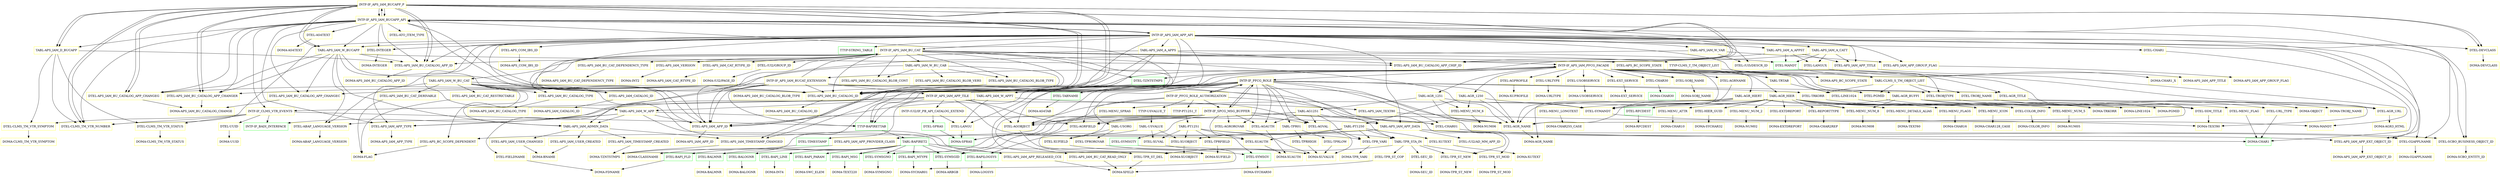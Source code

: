 digraph G {
  "INTF-IF_APS_IAM_BUCAPP_P" [shape=box,color=yellow];
  "INTF-IF_APS_IAM_BUCAPP_API" [shape=box,color=yellow,URL="./INTF_IF_APS_IAM_BUCAPP_API.html"];
  "INTF-IF_APS_IAM_APP_API" [shape=box,color=yellow,URL="./INTF_IF_APS_IAM_APP_API.html"];
  "INTF-IF_APS_IAM_BU_CAT" [shape=box,color=yellow,URL="./INTF_IF_APS_IAM_BU_CAT.html"];
  "INTF-IF_APS_IAM_PFCG_FACADE" [shape=box,color=yellow,URL="./INTF_IF_APS_IAM_PFCG_FACADE.html"];
  "INTF-IF_APS_IAM_BUCAT_EXTENSION" [shape=box,color=yellow,URL="./INTF_IF_APS_IAM_BUCAT_EXTENSION.html"];
  "INTF-IF_APS_IAM_APP_TILE" [shape=box,color=yellow,URL="./INTF_IF_APS_IAM_APP_TILE.html"];
  "INTF-IF_BADI_INTERFACE" [shape=box,color=green,URL="./INTF_IF_BADI_INTERFACE.html"];
  "INTF-IF_CLMS_VTR_EVENTS" [shape=box,color=yellow,URL="./INTF_IF_CLMS_VTR_EVENTS.html"];
  "TTYP-BAPIRETTAB" [shape=box,color=green,URL="./TTYP_BAPIRETTAB.html"];
  "TABL-BAPIRET2" [shape=box,color=green,URL="./TABL_BAPIRET2.html"];
  "DTEL-BAPILOGSYS" [shape=box,color=green,URL="./DTEL_BAPILOGSYS.html"];
  "DOMA-LOGSYS" [shape=box,color=yellow,URL="./DOMA_LOGSYS.html"];
  "DTEL-BAPI_FLD" [shape=box,color=green,URL="./DTEL_BAPI_FLD.html"];
  "DOMA-FDNAME" [shape=box,color=yellow,URL="./DOMA_FDNAME.html"];
  "DTEL-BAPI_LINE" [shape=box,color=green,URL="./DTEL_BAPI_LINE.html"];
  "DOMA-INT4" [shape=box,color=yellow,URL="./DOMA_INT4.html"];
  "DTEL-BAPI_PARAM" [shape=box,color=green,URL="./DTEL_BAPI_PARAM.html"];
  "DOMA-SWC_ELEM" [shape=box,color=yellow,URL="./DOMA_SWC_ELEM.html"];
  "DTEL-SYMSGV" [shape=box,color=green,URL="./DTEL_SYMSGV.html"];
  "DOMA-SYCHAR50" [shape=box,color=yellow,URL="./DOMA_SYCHAR50.html"];
  "DTEL-BALMNR" [shape=box,color=green,URL="./DTEL_BALMNR.html"];
  "DOMA-BALMNR" [shape=box,color=yellow,URL="./DOMA_BALMNR.html"];
  "DTEL-BALOGNR" [shape=box,color=green,URL="./DTEL_BALOGNR.html"];
  "DOMA-BALOGNR" [shape=box,color=yellow,URL="./DOMA_BALOGNR.html"];
  "DTEL-BAPI_MSG" [shape=box,color=green,URL="./DTEL_BAPI_MSG.html"];
  "DOMA-TEXT220" [shape=box,color=yellow,URL="./DOMA_TEXT220.html"];
  "DTEL-SYMSGNO" [shape=box,color=green,URL="./DTEL_SYMSGNO.html"];
  "DOMA-SYMSGNO" [shape=box,color=yellow,URL="./DOMA_SYMSGNO.html"];
  "DTEL-SYMSGID" [shape=box,color=green,URL="./DTEL_SYMSGID.html"];
  "DOMA-ARBGB" [shape=box,color=yellow,URL="./DOMA_ARBGB.html"];
  "DTEL-BAPI_MTYPE" [shape=box,color=green,URL="./DTEL_BAPI_MTYPE.html"];
  "DOMA-SYCHAR01" [shape=box,color=yellow,URL="./DOMA_SYCHAR01.html"];
  "DTEL-UUID" [shape=box,color=yellow,URL="./DTEL_UUID.html"];
  "DOMA-UUID" [shape=box,color=yellow,URL="./DOMA_UUID.html"];
  "DTEL-CLMS_TM_VTR_SYMPTOM" [shape=box,color=yellow,URL="./DTEL_CLMS_TM_VTR_SYMPTOM.html"];
  "DOMA-CLMS_TM_VTR_SYMPTOM" [shape=box,color=yellow,URL="./DOMA_CLMS_TM_VTR_SYMPTOM.html"];
  "DTEL-CLMS_TM_VTR_STATUS" [shape=box,color=yellow,URL="./DTEL_CLMS_TM_VTR_STATUS.html"];
  "DOMA-CLMS_TM_VTR_STATUS" [shape=box,color=yellow,URL="./DOMA_CLMS_TM_VTR_STATUS.html"];
  "DTEL-CLMS_TM_VTR_NUMBER" [shape=box,color=yellow,URL="./DTEL_CLMS_TM_VTR_NUMBER.html"];
  "INTF-/UI2/IF_PB_API_CATALOG_EXTEND" [shape=box,color=yellow,URL="./INTF_%23UI2%23IF_PB_API_CATALOG_EXTEND.html"];
  "DTEL-SPRAS" [shape=box,color=green,URL="./DTEL_SPRAS.html"];
  "DOMA-SPRAS" [shape=box,color=green,URL="./DOMA_SPRAS.html"];
  "DTEL-LANGU" [shape=box,color=yellow,URL="./DTEL_LANGU.html"];
  "TABL-APS_IAM_W_APP" [shape=box,color=yellow,URL="./TABL_APS_IAM_W_APP.html"];
  "TABL-APS_IAM_ADMIN_DATA" [shape=box,color=yellow,URL="./TABL_APS_IAM_ADMIN_DATA.html"];
  "DTEL-APS_IAM_TIMESTAMP_CHANGED" [shape=box,color=yellow,URL="./DTEL_APS_IAM_TIMESTAMP_CHANGED.html"];
  "DOMA-TZNTSTMPS" [shape=box,color=yellow,URL="./DOMA_TZNTSTMPS.html"];
  "DTEL-APS_IAM_USER_CHANGED" [shape=box,color=yellow,URL="./DTEL_APS_IAM_USER_CHANGED.html"];
  "DOMA-BNAME" [shape=box,color=yellow,URL="./DOMA_BNAME.html"];
  "DTEL-APS_IAM_TIMESTAMP_CREATED" [shape=box,color=yellow,URL="./DTEL_APS_IAM_TIMESTAMP_CREATED.html"];
  "DTEL-APS_IAM_USER_CREATED" [shape=box,color=yellow,URL="./DTEL_APS_IAM_USER_CREATED.html"];
  "TABL-APS_IAM_APP_DATA" [shape=box,color=yellow,URL="./TABL_APS_IAM_APP_DATA.html"];
  "DTEL-/UI2/AD_MM_APP_ID" [shape=box,color=yellow,URL="./DTEL_%23UI2%23AD_MM_APP_ID.html"];
  "DTEL-APS_IAM_APP_EXT_OBJECT_ID" [shape=box,color=yellow,URL="./DTEL_APS_IAM_APP_EXT_OBJECT_ID.html"];
  "DOMA-APS_IAM_APP_EXT_OBJECT_ID" [shape=box,color=yellow,URL="./DOMA_APS_IAM_APP_EXT_OBJECT_ID.html"];
  "DTEL-O2APPLNAME" [shape=box,color=yellow,URL="./DTEL_O2APPLNAME.html"];
  "DOMA-O2APPLNAME" [shape=box,color=yellow,URL="./DOMA_O2APPLNAME.html"];
  "DTEL-SCBO_BUSINESS_OBJECT_ID" [shape=box,color=yellow,URL="./DTEL_SCBO_BUSINESS_OBJECT_ID.html"];
  "DOMA-SCBO_ENTITY_ID" [shape=box,color=yellow,URL="./DOMA_SCBO_ENTITY_ID.html"];
  "DTEL-APS_IAM_APP_PROVIDER_CLASS" [shape=box,color=yellow,URL="./DTEL_APS_IAM_APP_PROVIDER_CLASS.html"];
  "DOMA-CLASSNAME" [shape=box,color=yellow,URL="./DOMA_CLASSNAME.html"];
  "DTEL-APS_BC_SCOPE_DEPENDENT" [shape=box,color=yellow,URL="./DTEL_APS_BC_SCOPE_DEPENDENT.html"];
  "DOMA-FLAG" [shape=box,color=yellow,URL="./DOMA_FLAG.html"];
  "DTEL-APS_IAM_APP_RELEASED_CCE" [shape=box,color=yellow,URL="./DTEL_APS_IAM_APP_RELEASED_CCE.html"];
  "DOMA-XFELD" [shape=box,color=yellow,URL="./DOMA_XFELD.html"];
  "DTEL-ABAP_LANGUAGE_VERSION" [shape=box,color=yellow,URL="./DTEL_ABAP_LANGUAGE_VERSION.html"];
  "DOMA-ABAP_LANGUAGE_VERSION" [shape=box,color=yellow,URL="./DOMA_ABAP_LANGUAGE_VERSION.html"];
  "DTEL-APS_IAM_APP_TYPE" [shape=box,color=yellow,URL="./DTEL_APS_IAM_APP_TYPE.html"];
  "DOMA-APS_IAM_APP_TYPE" [shape=box,color=yellow,URL="./DOMA_APS_IAM_APP_TYPE.html"];
  "DTEL-APS_IAM_APP_ID" [shape=box,color=yellow,URL="./DTEL_APS_IAM_APP_ID.html"];
  "DOMA-APS_IAM_APP_ID" [shape=box,color=yellow,URL="./DOMA_APS_IAM_APP_ID.html"];
  "DTEL-AGOBJECT" [shape=box,color=yellow,URL="./DTEL_AGOBJECT.html"];
  "DOMA-XUOBJECT" [shape=box,color=yellow,URL="./DOMA_XUOBJECT.html"];
  "DTEL-XUAUTH" [shape=box,color=yellow,URL="./DTEL_XUAUTH.html"];
  "DOMA-XUAUTH" [shape=box,color=yellow,URL="./DOMA_XUAUTH.html"];
  "DTEL-AGVAL" [shape=box,color=yellow,URL="./DTEL_AGVAL.html"];
  "DOMA-XUVALUE" [shape=box,color=yellow,URL="./DOMA_XUVALUE.html"];
  "DTEL-AGRFIELD" [shape=box,color=yellow,URL="./DTEL_AGRFIELD.html"];
  "DOMA-XUFIELD" [shape=box,color=yellow,URL="./DOMA_XUFIELD.html"];
  "DTEL-APS_IAM_BU_CATALOG_ID" [shape=box,color=yellow,URL="./DTEL_APS_IAM_BU_CATALOG_ID.html"];
  "DOMA-APS_IAM_BU_CATALOG_ID" [shape=box,color=yellow,URL="./DOMA_APS_IAM_BU_CATALOG_ID.html"];
  "DTEL-APS_IAM_BU_CATALOG_APP_CHANGEG" [shape=box,color=yellow,URL="./DTEL_APS_IAM_BU_CATALOG_APP_CHANGEG.html"];
  "DOMA-APS_IAM_BU_CATALOG_CHANGE" [shape=box,color=yellow,URL="./DOMA_APS_IAM_BU_CATALOG_CHANGE.html"];
  "DTEL-APS_IAM_BU_CATALOG_APP_CHANGEC" [shape=box,color=yellow,URL="./DTEL_APS_IAM_BU_CATALOG_APP_CHANGEC.html"];
  "DTEL-APS_IAM_BU_CATALOG_APP_CHANGER" [shape=box,color=yellow,URL="./DTEL_APS_IAM_BU_CATALOG_APP_CHANGER.html"];
  "DTEL-AGR_NAME" [shape=box,color=yellow,URL="./DTEL_AGR_NAME.html"];
  "DOMA-AGR_NAME" [shape=box,color=yellow,URL="./DOMA_AGR_NAME.html"];
  "INTF-IF_PFCG_ROLE" [shape=box,color=yellow,URL="./INTF_IF_PFCG_ROLE.html"];
  "INTF-IF_PFCG_ROLE_AUTHORIZATION" [shape=box,color=yellow,URL="./INTF_IF_PFCG_ROLE_AUTHORIZATION.html"];
  "INTF-IF_SPCG_MSG_BUFFER" [shape=box,color=yellow,URL="./INTF_IF_SPCG_MSG_BUFFER.html"];
  "DTEL-SYMSGTY" [shape=box,color=green,URL="./DTEL_SYMSGTY.html"];
  "DTEL-CHAR01" [shape=box,color=yellow,URL="./DTEL_CHAR01.html"];
  "DOMA-CHAR1" [shape=box,color=green,URL="./DOMA_CHAR1.html"];
  "DTEL-AGRORGVAR" [shape=box,color=yellow,URL="./DTEL_AGRORGVAR.html"];
  "DTEL-AGAUTH" [shape=box,color=yellow,URL="./DTEL_AGAUTH.html"];
  "TTYP-PT1251_T" [shape=box,color=yellow,URL="./TTYP_PT1251_T.html"];
  "TABL-PT1251" [shape=box,color=yellow,URL="./TABL_PT1251.html"];
  "TABL-TPR_STA_IN" [shape=box,color=yellow,URL="./TABL_TPR_STA_IN.html"];
  "DTEL-SEU_ID" [shape=box,color=yellow,URL="./DTEL_SEU_ID.html"];
  "DOMA-SEU_ID" [shape=box,color=yellow,URL="./DOMA_SEU_ID.html"];
  "DTEL-TPR_ST_NEW" [shape=box,color=yellow,URL="./DTEL_TPR_ST_NEW.html"];
  "DOMA-TPR_ST_NEW" [shape=box,color=yellow,URL="./DOMA_TPR_ST_NEW.html"];
  "DTEL-TPR_ST_COP" [shape=box,color=yellow,URL="./DTEL_TPR_ST_COP.html"];
  "DTEL-TPR_ST_DEL" [shape=box,color=yellow,URL="./DTEL_TPR_ST_DEL.html"];
  "DTEL-TPR_ST_MOD" [shape=box,color=yellow,URL="./DTEL_TPR_ST_MOD.html"];
  "DOMA-TPR_ST_MOD" [shape=box,color=yellow,URL="./DOMA_TPR_ST_MOD.html"];
  "DTEL-XUVAL" [shape=box,color=yellow,URL="./DTEL_XUVAL.html"];
  "DTEL-TPRFIELD" [shape=box,color=yellow,URL="./DTEL_TPRFIELD.html"];
  "DTEL-TPR_VARI" [shape=box,color=yellow,URL="./DTEL_TPR_VARI.html"];
  "DOMA-TPR_VARI" [shape=box,color=yellow,URL="./DOMA_TPR_VARI.html"];
  "DTEL-XUOBJECT" [shape=box,color=yellow,URL="./DTEL_XUOBJECT.html"];
  "TTYP-USVALUE_T" [shape=box,color=yellow,URL="./TTYP_USVALUE_T.html"];
  "TABL-USVALUE" [shape=box,color=yellow,URL="./TABL_USVALUE.html"];
  "DTEL-XUFIELD" [shape=box,color=yellow,URL="./DTEL_XUFIELD.html"];
  "DTEL-TRKORR" [shape=box,color=yellow,URL="./DTEL_TRKORR.html"];
  "DOMA-TRKORR" [shape=box,color=yellow,URL="./DOMA_TRKORR.html"];
  "DTEL-AGR_TITLE" [shape=box,color=yellow,URL="./DTEL_AGR_TITLE.html"];
  "DOMA-TEXT80" [shape=box,color=yellow,URL="./DOMA_TEXT80.html"];
  "DTEL-TIMESTAMP" [shape=box,color=green,URL="./DTEL_TIMESTAMP.html"];
  "DTEL-TABNAME" [shape=box,color=green,URL="./DTEL_TABNAME.html"];
  "DOMA-AS4TAB" [shape=box,color=yellow,URL="./DOMA_AS4TAB.html"];
  "DTEL-FIELDNAME" [shape=box,color=yellow,URL="./DTEL_FIELDNAME.html"];
  "TABL-USORG" [shape=box,color=yellow,URL="./TABL_USORG.html"];
  "DTEL-TPRORGVAR" [shape=box,color=yellow,URL="./DTEL_TPRORGVAR.html"];
  "TABL-TPR01" [shape=box,color=yellow,URL="./TABL_TPR01.html"];
  "DTEL-TPRHIGH" [shape=box,color=yellow,URL="./DTEL_TPRHIGH.html"];
  "DTEL-TPRLOW" [shape=box,color=yellow,URL="./DTEL_TPRLOW.html"];
  "DTEL-TZNTSTMPS" [shape=box,color=green,URL="./DTEL_TZNTSTMPS.html"];
  "DTEL-AGRNAME" [shape=box,color=yellow,URL="./DTEL_AGRNAME.html"];
  "DTEL-AGPROFILE" [shape=box,color=yellow,URL="./DTEL_AGPROFILE.html"];
  "DOMA-XUPROFILE" [shape=box,color=yellow,URL="./DOMA_XUPROFILE.html"];
  "TABL-AGR_BUFFI" [shape=box,color=yellow,URL="./TABL_AGR_BUFFI.html"];
  "DTEL-AGR_URL" [shape=box,color=yellow,URL="./DTEL_AGR_URL.html"];
  "DOMA-AGR3_HTML" [shape=box,color=yellow,URL="./DOMA_AGR3_HTML.html"];
  "DTEL-URL_TYPE" [shape=box,color=yellow,URL="./DTEL_URL_TYPE.html"];
  "DTEL-MENU_NUM_8" [shape=box,color=yellow,URL="./DTEL_MENU_NUM_8.html"];
  "DOMA-NUM08" [shape=box,color=yellow,URL="./DOMA_NUM08.html"];
  "DTEL-SYMANDT" [shape=box,color=yellow,URL="./DTEL_SYMANDT.html"];
  "DOMA-MANDT" [shape=box,color=yellow,URL="./DOMA_MANDT.html"];
  "TABL-AGR_HIERT" [shape=box,color=yellow,URL="./TABL_AGR_HIERT.html"];
  "DTEL-MENU_LONGTEXT" [shape=box,color=yellow,URL="./DTEL_MENU_LONGTEXT.html"];
  "DOMA-CHAR255_CASE" [shape=box,color=yellow,URL="./DOMA_CHAR255_CASE.html"];
  "DTEL-SSM_TITLE" [shape=box,color=yellow,URL="./DTEL_SSM_TITLE.html"];
  "DTEL-MENU_SPRAS" [shape=box,color=yellow,URL="./DTEL_MENU_SPRAS.html"];
  "TABL-AGR_HIER" [shape=box,color=yellow,URL="./TABL_AGR_HIER.html"];
  "DTEL-MENU_DETAILS_ALIAS" [shape=box,color=yellow,URL="./DTEL_MENU_DETAILS_ALIAS.html"];
  "DOMA-TEXT60" [shape=box,color=yellow,URL="./DOMA_TEXT60.html"];
  "DTEL-MENU_FLAGS" [shape=box,color=yellow,URL="./DTEL_MENU_FLAGS.html"];
  "DOMA-CHAR16" [shape=box,color=yellow,URL="./DOMA_CHAR16.html"];
  "DTEL-MENU_ICON" [shape=box,color=yellow,URL="./DTEL_MENU_ICON.html"];
  "DOMA-CHAR128_CASE" [shape=box,color=yellow,URL="./DOMA_CHAR128_CASE.html"];
  "DTEL-COLOR_INFO" [shape=box,color=yellow,URL="./DTEL_COLOR_INFO.html"];
  "DOMA-COLOR_INFO" [shape=box,color=yellow,URL="./DOMA_COLOR_INFO.html"];
  "DTEL-MENU_NUM_5" [shape=box,color=yellow,URL="./DTEL_MENU_NUM_5.html"];
  "DOMA-NUM05" [shape=box,color=yellow,URL="./DOMA_NUM05.html"];
  "DTEL-RFCDEST" [shape=box,color=green,URL="./DTEL_RFCDEST.html"];
  "DOMA-RFCDEST" [shape=box,color=yellow,URL="./DOMA_RFCDEST.html"];
  "DTEL-MENU_ATTR" [shape=box,color=yellow,URL="./DTEL_MENU_ATTR.html"];
  "DOMA-CHAR10" [shape=box,color=yellow,URL="./DOMA_CHAR10.html"];
  "DTEL-HIER_GUID" [shape=box,color=yellow,URL="./DTEL_HIER_GUID.html"];
  "DOMA-SYCHAR32" [shape=box,color=yellow,URL="./DOMA_SYCHAR32.html"];
  "DTEL-MENU_NUM_2" [shape=box,color=yellow,URL="./DTEL_MENU_NUM_2.html"];
  "DOMA-NUM02" [shape=box,color=yellow,URL="./DOMA_NUM02.html"];
  "DTEL-EXTDREPORT" [shape=box,color=yellow,URL="./DTEL_EXTDREPORT.html"];
  "DOMA-EXTDREPORT" [shape=box,color=yellow,URL="./DOMA_EXTDREPORT.html"];
  "DTEL-REPORTTYPE" [shape=box,color=yellow,URL="./DTEL_REPORTTYPE.html"];
  "DOMA-CHAR2REP" [shape=box,color=yellow,URL="./DOMA_CHAR2REP.html"];
  "DTEL-MENU_FLAG" [shape=box,color=yellow,URL="./DTEL_MENU_FLAG.html"];
  "TABL-AGR_1251" [shape=box,color=yellow,URL="./TABL_AGR_1251.html"];
  "TABL-AG1251" [shape=box,color=yellow,URL="./TABL_AG1251.html"];
  "DTEL-MENU_NUM_6" [shape=box,color=yellow,URL="./DTEL_MENU_NUM_6.html"];
  "DOMA-NUM06" [shape=box,color=yellow,URL="./DOMA_NUM06.html"];
  "TABL-AGR_1250" [shape=box,color=yellow,URL="./TABL_AGR_1250.html"];
  "TABL-PT1250" [shape=box,color=yellow,URL="./TABL_PT1250.html"];
  "DTEL-XUTEXT" [shape=box,color=yellow,URL="./DTEL_XUTEXT.html"];
  "DOMA-XUTEXT" [shape=box,color=yellow,URL="./DOMA_XUTEXT.html"];
  "DTEL-URLTYPE" [shape=box,color=yellow,URL="./DTEL_URLTYPE.html"];
  "DOMA-URLTYPE" [shape=box,color=yellow,URL="./DOMA_URLTYPE.html"];
  "DTEL-USOBSERVICE" [shape=box,color=yellow,URL="./DTEL_USOBSERVICE.html"];
  "DOMA-USOBSERVICE" [shape=box,color=yellow,URL="./DOMA_USOBSERVICE.html"];
  "DTEL-EXT_SERVICE" [shape=box,color=yellow,URL="./DTEL_EXT_SERVICE.html"];
  "DOMA-EXT_SERVICE" [shape=box,color=yellow,URL="./DOMA_EXT_SERVICE.html"];
  "DTEL-CHAR30" [shape=box,color=yellow,URL="./DTEL_CHAR30.html"];
  "DOMA-CHAR30" [shape=box,color=green,URL="./DOMA_CHAR30.html"];
  "DTEL-SOBJ_NAME" [shape=box,color=yellow,URL="./DTEL_SOBJ_NAME.html"];
  "DOMA-SOBJ_NAME" [shape=box,color=yellow,URL="./DOMA_SOBJ_NAME.html"];
  "DTEL-TROBJTYPE" [shape=box,color=yellow,URL="./DTEL_TROBJTYPE.html"];
  "DOMA-OBJECT" [shape=box,color=yellow,URL="./DOMA_OBJECT.html"];
  "DTEL-PGMID" [shape=box,color=yellow,URL="./DTEL_PGMID.html"];
  "DOMA-PGMID" [shape=box,color=yellow,URL="./DOMA_PGMID.html"];
  "TABL-TRTAB" [shape=box,color=yellow,URL="./TABL_TRTAB.html"];
  "DTEL-LINE1024" [shape=box,color=yellow,URL="./DTEL_LINE1024.html"];
  "DOMA-LINE1024" [shape=box,color=yellow,URL="./DOMA_LINE1024.html"];
  "TTYP-CLMS_T_TM_OBJECT_LIST" [shape=box,color=yellow,URL="./TTYP_CLMS_T_TM_OBJECT_LIST.html"];
  "TABL-CLMS_S_TM_OBJECT_LIST" [shape=box,color=yellow,URL="./TABL_CLMS_S_TM_OBJECT_LIST.html"];
  "DTEL-TROBJ_NAME" [shape=box,color=yellow,URL="./DTEL_TROBJ_NAME.html"];
  "DOMA-TROBJ_NAME" [shape=box,color=yellow,URL="./DOMA_TROBJ_NAME.html"];
  "DTEL-APS_BC_SCOPE_STATE" [shape=box,color=yellow,URL="./DTEL_APS_BC_SCOPE_STATE.html"];
  "DOMA-APS_BC_SCOPE_STATE" [shape=box,color=yellow,URL="./DOMA_APS_BC_SCOPE_STATE.html"];
  "DTEL-APS_IAM_BU_CATALOG_BLOB_CONT" [shape=box,color=yellow,URL="./DTEL_APS_IAM_BU_CATALOG_BLOB_CONT.html"];
  "DTEL-APS_IAM_BU_CAT_DEPENDENCY_TYPE" [shape=box,color=yellow,URL="./DTEL_APS_IAM_BU_CAT_DEPENDENCY_TYPE.html"];
  "DOMA-APS_IAM_BU_CAT_DEPENDENCY_TYPE" [shape=box,color=yellow,URL="./DOMA_APS_IAM_BU_CAT_DEPENDENCY_TYPE.html"];
  "DTEL-APS_IAM_BU_CATALOG_TYPE" [shape=box,color=yellow,URL="./DTEL_APS_IAM_BU_CATALOG_TYPE.html"];
  "DOMA-APS_IAM_BU_CATALOG_TYPE" [shape=box,color=yellow,URL="./DOMA_APS_IAM_BU_CATALOG_TYPE.html"];
  "DTEL-APS_IAM_VERSION" [shape=box,color=yellow,URL="./DTEL_APS_IAM_VERSION.html"];
  "DOMA-INT2" [shape=box,color=yellow,URL="./DOMA_INT2.html"];
  "DTEL-APS_IAM_CAT_RTYPE_ID" [shape=box,color=yellow,URL="./DTEL_APS_IAM_CAT_RTYPE_ID.html"];
  "DOMA-APS_IAM_CAT_RTYPE_ID" [shape=box,color=yellow,URL="./DOMA_APS_IAM_CAT_RTYPE_ID.html"];
  "DTEL-/UI2/GROUP_ID" [shape=box,color=yellow,URL="./DTEL_%23UI2%23GROUP_ID.html"];
  "DOMA-/UI2/PAGE_ID" [shape=box,color=yellow,URL="./DOMA_%23UI2%23PAGE_ID.html"];
  "TABL-APS_IAM_W_BU_CAB" [shape=box,color=yellow,URL="./TABL_APS_IAM_W_BU_CAB.html"];
  "DTEL-APS_IAM_BU_CATALOG_BLOB_VERS" [shape=box,color=yellow,URL="./DTEL_APS_IAM_BU_CATALOG_BLOB_VERS.html"];
  "DTEL-APS_IAM_BU_CATALOG_BLOB_TYPE" [shape=box,color=yellow,URL="./DTEL_APS_IAM_BU_CATALOG_BLOB_TYPE.html"];
  "DOMA-APS_IAM_BU_CATALOG_BLOB_TYPE" [shape=box,color=yellow,URL="./DOMA_APS_IAM_BU_CATALOG_BLOB_TYPE.html"];
  "DTEL-APS_IAM_BU_CATALOG_APP_ID" [shape=box,color=yellow,URL="./DTEL_APS_IAM_BU_CATALOG_APP_ID.html"];
  "DOMA-APS_IAM_BU_CATALOG_APP_ID" [shape=box,color=yellow,URL="./DOMA_APS_IAM_BU_CATALOG_APP_ID.html"];
  "DTEL-APS_IAM_CATALOG_ID" [shape=box,color=yellow,URL="./DTEL_APS_IAM_CATALOG_ID.html"];
  "DOMA-APS_IAM_CATALOG_ID" [shape=box,color=yellow,URL="./DOMA_APS_IAM_CATALOG_ID.html"];
  "TABL-APS_IAM_W_BU_CAT" [shape=box,color=yellow,URL="./TABL_APS_IAM_W_BU_CAT.html"];
  "DTEL-APS_IAM_BU_CAT_READ_ONLY" [shape=box,color=yellow,URL="./DTEL_APS_IAM_BU_CAT_READ_ONLY.html"];
  "DTEL-APS_IAM_BU_CAT_RESTRICTABLE" [shape=box,color=yellow,URL="./DTEL_APS_IAM_BU_CAT_RESTRICTABLE.html"];
  "DTEL-APS_IAM_BU_CAT_DERIVABLE" [shape=box,color=yellow,URL="./DTEL_APS_IAM_BU_CAT_DERIVABLE.html"];
  "TTYP-STRING_TABLE" [shape=box,color=green,URL="./TTYP_STRING_TABLE.html"];
  "DTEL-INTEGER" [shape=box,color=yellow,URL="./DTEL_INTEGER.html"];
  "DOMA-INTEGER" [shape=box,color=yellow,URL="./DOMA_INTEGER.html"];
  "DTEL-DEVCLASS" [shape=box,color=yellow,URL="./DTEL_DEVCLASS.html"];
  "DOMA-DEVCLASS" [shape=box,color=yellow,URL="./DOMA_DEVCLASS.html"];
  "DTEL-APS_IAM_APP_GROUP_FLAG" [shape=box,color=yellow,URL="./DTEL_APS_IAM_APP_GROUP_FLAG.html"];
  "DOMA-APS_IAM_APP_GROUP_FLAG" [shape=box,color=yellow,URL="./DOMA_APS_IAM_APP_GROUP_FLAG.html"];
  "DTEL-/UI5/DESCR_ID" [shape=box,color=yellow,URL="./DTEL_%23UI5%23DESCR_ID.html"];
  "DTEL-APS_COM_IBS_ID" [shape=box,color=yellow,URL="./DTEL_APS_COM_IBS_ID.html"];
  "DOMA-APS_COM_IBS_ID" [shape=box,color=yellow,URL="./DOMA_APS_COM_IBS_ID.html"];
  "TABL-APS_IAM_W_BUCAPP" [shape=box,color=yellow,URL="./TABL_APS_IAM_W_BUCAPP.html"];
  "DTEL-APS_IAM_BU_CATALOG_APP_CHIP_ID" [shape=box,color=yellow,URL="./DTEL_APS_IAM_BU_CATALOG_APP_CHIP_ID.html"];
  "TABL-APS_IAM_A_APPS" [shape=box,color=yellow,URL="./TABL_APS_IAM_A_APPS.html"];
  "DTEL-MANDT" [shape=box,color=green,URL="./DTEL_MANDT.html"];
  "TABL-APS_IAM_A_CATT" [shape=box,color=yellow,URL="./TABL_APS_IAM_A_CATT.html"];
  "DTEL-APS_IAM_APP_TITLE" [shape=box,color=yellow,URL="./DTEL_APS_IAM_APP_TITLE.html"];
  "DOMA-APS_IAM_APP_TITLE" [shape=box,color=yellow,URL="./DOMA_APS_IAM_APP_TITLE.html"];
  "DTEL-LANGUX" [shape=box,color=yellow,URL="./DTEL_LANGUX.html"];
  "DOMA-CHAR1_X" [shape=box,color=yellow,URL="./DOMA_CHAR1_X.html"];
  "TABL-APS_IAM_A_APPST" [shape=box,color=yellow,URL="./TABL_APS_IAM_A_APPST.html"];
  "TABL-APS_IAM_W_VAR" [shape=box,color=yellow,URL="./TABL_APS_IAM_W_VAR.html"];
  "TABL-APS_IAM_W_APPT" [shape=box,color=yellow,URL="./TABL_APS_IAM_W_APPT.html"];
  "DTEL-APS_IAM_TEXT80" [shape=box,color=yellow,URL="./DTEL_APS_IAM_TEXT80.html"];
  "DTEL-CHAR1" [shape=box,color=yellow,URL="./DTEL_CHAR1.html"];
  "INTF-IF_APS_IAM_BUCAPP_P" [shape=box,color=yellow,URL="./INTF_IF_APS_IAM_BUCAPP_P.html"];
  "TABL-APS_IAM_D_BUCAPP" [shape=box,color=yellow,URL="./TABL_APS_IAM_D_BUCAPP.html"];
  "DTEL-AS4TEXT" [shape=box,color=yellow,URL="./DTEL_AS4TEXT.html"];
  "DOMA-AS4TEXT" [shape=box,color=yellow,URL="./DOMA_AS4TEXT.html"];
  "DTEL-ATO_ITEM_TYPE" [shape=box,color=yellow,URL="./DTEL_ATO_ITEM_TYPE.html"];
  "INTF-IF_APS_IAM_BUCAPP_P" -> "TABL-APS_IAM_W_BUCAPP";
  "INTF-IF_APS_IAM_BUCAPP_P" -> "TABL-APS_IAM_D_BUCAPP";
  "INTF-IF_APS_IAM_BUCAPP_P" -> "DTEL-APS_IAM_BU_CATALOG_APP_CHANGER";
  "INTF-IF_APS_IAM_BUCAPP_P" -> "DTEL-DEVCLASS";
  "INTF-IF_APS_IAM_BUCAPP_P" -> "DTEL-APS_IAM_BU_CATALOG_ID";
  "INTF-IF_APS_IAM_BUCAPP_P" -> "DTEL-APS_IAM_APP_ID";
  "INTF-IF_APS_IAM_BUCAPP_P" -> "DTEL-APS_IAM_BU_CATALOG_APP_ID";
  "INTF-IF_APS_IAM_BUCAPP_P" -> "DTEL-APS_IAM_BU_CATALOG_APP_CHANGEG";
  "INTF-IF_APS_IAM_BUCAPP_P" -> "DTEL-CLMS_TM_VTR_NUMBER";
  "INTF-IF_APS_IAM_BUCAPP_P" -> "DTEL-APS_IAM_BU_CATALOG_APP_CHIP_ID";
  "INTF-IF_APS_IAM_BUCAPP_P" -> "INTF-IF_APS_IAM_BUCAPP_API";
  "INTF-IF_APS_IAM_BUCAPP_API" -> "DTEL-APS_IAM_APP_ID";
  "INTF-IF_APS_IAM_BUCAPP_API" -> "DTEL-APS_IAM_APP_TYPE";
  "INTF-IF_APS_IAM_BUCAPP_API" -> "DTEL-SCBO_BUSINESS_OBJECT_ID";
  "INTF-IF_APS_IAM_BUCAPP_API" -> "DTEL-O2APPLNAME";
  "INTF-IF_APS_IAM_BUCAPP_API" -> "DTEL-APS_IAM_APP_EXT_OBJECT_ID";
  "INTF-IF_APS_IAM_BUCAPP_API" -> "DTEL-APS_IAM_BU_CATALOG_APP_ID";
  "INTF-IF_APS_IAM_BUCAPP_API" -> "DTEL-APS_IAM_BU_CATALOG_APP_CHANGEC";
  "INTF-IF_APS_IAM_BUCAPP_API" -> "DTEL-ATO_ITEM_TYPE";
  "INTF-IF_APS_IAM_BUCAPP_API" -> "DTEL-APS_IAM_BU_CATALOG_APP_CHANGER";
  "INTF-IF_APS_IAM_BUCAPP_API" -> "DTEL-APS_IAM_BU_CATALOG_ID";
  "INTF-IF_APS_IAM_BUCAPP_API" -> "TABL-APS_IAM_W_BUCAPP";
  "INTF-IF_APS_IAM_BUCAPP_API" -> "DTEL-APS_IAM_BU_CATALOG_APP_CHANGEG";
  "INTF-IF_APS_IAM_BUCAPP_API" -> "DTEL-AS4TEXT";
  "INTF-IF_APS_IAM_BUCAPP_API" -> "DTEL-INTEGER";
  "INTF-IF_APS_IAM_BUCAPP_API" -> "DTEL-CLMS_TM_VTR_NUMBER";
  "INTF-IF_APS_IAM_BUCAPP_API" -> "TABL-APS_IAM_D_BUCAPP";
  "INTF-IF_APS_IAM_BUCAPP_API" -> "DTEL-APS_IAM_BU_CATALOG_APP_CHIP_ID";
  "INTF-IF_APS_IAM_BUCAPP_API" -> "INTF-IF_APS_IAM_BUCAPP_P";
  "INTF-IF_APS_IAM_BUCAPP_API" -> "INTF-IF_CLMS_VTR_EVENTS";
  "INTF-IF_APS_IAM_BUCAPP_API" -> "INTF-IF_APS_IAM_APP_API";
  "INTF-IF_APS_IAM_APP_API" -> "DTEL-APS_IAM_APP_ID";
  "INTF-IF_APS_IAM_APP_API" -> "DTEL-APS_IAM_CATALOG_ID";
  "INTF-IF_APS_IAM_APP_API" -> "DTEL-CHAR1";
  "INTF-IF_APS_IAM_APP_API" -> "TABL-APS_IAM_W_APPT";
  "INTF-IF_APS_IAM_APP_API" -> "TABL-APS_IAM_W_VAR";
  "INTF-IF_APS_IAM_APP_API" -> "DTEL-APS_IAM_APP_TYPE";
  "INTF-IF_APS_IAM_APP_API" -> "DTEL-APS_IAM_APP_EXT_OBJECT_ID";
  "INTF-IF_APS_IAM_APP_API" -> "DTEL-SCBO_BUSINESS_OBJECT_ID";
  "INTF-IF_APS_IAM_APP_API" -> "DTEL-O2APPLNAME";
  "INTF-IF_APS_IAM_APP_API" -> "TABL-APS_IAM_A_APPST";
  "INTF-IF_APS_IAM_APP_API" -> "DTEL-APS_IAM_APP_TITLE";
  "INTF-IF_APS_IAM_APP_API" -> "TABL-APS_IAM_A_CATT";
  "INTF-IF_APS_IAM_APP_API" -> "TABL-APS_IAM_A_APPS";
  "INTF-IF_APS_IAM_APP_API" -> "DTEL-APS_IAM_BU_CATALOG_ID";
  "INTF-IF_APS_IAM_APP_API" -> "TABL-APS_IAM_W_BUCAPP";
  "INTF-IF_APS_IAM_APP_API" -> "TABL-APS_IAM_W_APP";
  "INTF-IF_APS_IAM_APP_API" -> "DTEL-APS_COM_IBS_ID";
  "INTF-IF_APS_IAM_APP_API" -> "DTEL-/UI5/DESCR_ID";
  "INTF-IF_APS_IAM_APP_API" -> "DTEL-APS_IAM_APP_GROUP_FLAG";
  "INTF-IF_APS_IAM_APP_API" -> "DTEL-TROBJTYPE";
  "INTF-IF_APS_IAM_APP_API" -> "TABL-APS_IAM_APP_DATA";
  "INTF-IF_APS_IAM_APP_API" -> "DTEL-DEVCLASS";
  "INTF-IF_APS_IAM_APP_API" -> "DTEL-CLMS_TM_VTR_NUMBER";
  "INTF-IF_APS_IAM_APP_API" -> "DTEL-INTEGER";
  "INTF-IF_APS_IAM_APP_API" -> "DTEL-APS_IAM_BU_CATALOG_APP_ID";
  "INTF-IF_APS_IAM_APP_API" -> "TTYP-BAPIRETTAB";
  "INTF-IF_APS_IAM_APP_API" -> "TTYP-STRING_TABLE";
  "INTF-IF_APS_IAM_APP_API" -> "INTF-IF_APS_IAM_BUCAPP_API";
  "INTF-IF_APS_IAM_APP_API" -> "INTF-IF_APS_IAM_BU_CAT";
  "INTF-IF_APS_IAM_BU_CAT" -> "TABL-APS_IAM_W_BU_CAT";
  "INTF-IF_APS_IAM_BU_CAT" -> "DTEL-APS_IAM_BU_CATALOG_ID";
  "INTF-IF_APS_IAM_BU_CAT" -> "DTEL-APS_IAM_CATALOG_ID";
  "INTF-IF_APS_IAM_BU_CAT" -> "DTEL-APS_IAM_BU_CATALOG_BLOB_TYPE";
  "INTF-IF_APS_IAM_BU_CAT" -> "DTEL-APS_IAM_BU_CATALOG_APP_ID";
  "INTF-IF_APS_IAM_BU_CAT" -> "TABL-APS_IAM_W_BU_CAB";
  "INTF-IF_APS_IAM_BU_CAT" -> "DTEL-AGR_NAME";
  "INTF-IF_APS_IAM_BU_CAT" -> "DTEL-/UI2/GROUP_ID";
  "INTF-IF_APS_IAM_BU_CAT" -> "DTEL-APS_IAM_CAT_RTYPE_ID";
  "INTF-IF_APS_IAM_BU_CAT" -> "DTEL-APS_IAM_VERSION";
  "INTF-IF_APS_IAM_BU_CAT" -> "DTEL-APS_IAM_BU_CATALOG_TYPE";
  "INTF-IF_APS_IAM_BU_CAT" -> "DTEL-APS_IAM_BU_CAT_DEPENDENCY_TYPE";
  "INTF-IF_APS_IAM_BU_CAT" -> "DTEL-APS_IAM_BU_CATALOG_BLOB_CONT";
  "INTF-IF_APS_IAM_BU_CAT" -> "DTEL-APS_IAM_TIMESTAMP_CHANGED";
  "INTF-IF_APS_IAM_BU_CAT" -> "DTEL-TZNTSTMPS";
  "INTF-IF_APS_IAM_BU_CAT" -> "TTYP-BAPIRETTAB";
  "INTF-IF_APS_IAM_BU_CAT" -> "DTEL-APS_BC_SCOPE_STATE";
  "INTF-IF_APS_IAM_BU_CAT" -> "TTYP-CLMS_T_TM_OBJECT_LIST";
  "INTF-IF_APS_IAM_BU_CAT" -> "INTF-IF_APS_IAM_PFCG_FACADE";
  "INTF-IF_APS_IAM_PFCG_FACADE" -> "DTEL-AGR_NAME";
  "INTF-IF_APS_IAM_PFCG_FACADE" -> "TABL-TRTAB";
  "INTF-IF_APS_IAM_PFCG_FACADE" -> "DTEL-AGR_TITLE";
  "INTF-IF_APS_IAM_PFCG_FACADE" -> "DTEL-PGMID";
  "INTF-IF_APS_IAM_PFCG_FACADE" -> "DTEL-TROBJTYPE";
  "INTF-IF_APS_IAM_PFCG_FACADE" -> "DTEL-SOBJ_NAME";
  "INTF-IF_APS_IAM_PFCG_FACADE" -> "DTEL-CHAR30";
  "INTF-IF_APS_IAM_PFCG_FACADE" -> "DTEL-EXT_SERVICE";
  "INTF-IF_APS_IAM_PFCG_FACADE" -> "DTEL-USOBSERVICE";
  "INTF-IF_APS_IAM_PFCG_FACADE" -> "DTEL-AGOBJECT";
  "INTF-IF_APS_IAM_PFCG_FACADE" -> "DTEL-URLTYPE";
  "INTF-IF_APS_IAM_PFCG_FACADE" -> "DTEL-AGR_URL";
  "INTF-IF_APS_IAM_PFCG_FACADE" -> "DTEL-SSM_TITLE";
  "INTF-IF_APS_IAM_PFCG_FACADE" -> "TABL-AGR_1250";
  "INTF-IF_APS_IAM_PFCG_FACADE" -> "TABL-AGR_1251";
  "INTF-IF_APS_IAM_PFCG_FACADE" -> "TABL-AGR_HIER";
  "INTF-IF_APS_IAM_PFCG_FACADE" -> "TABL-AGR_HIERT";
  "INTF-IF_APS_IAM_PFCG_FACADE" -> "TABL-AGR_BUFFI";
  "INTF-IF_APS_IAM_PFCG_FACADE" -> "DTEL-APS_IAM_BU_CATALOG_ID";
  "INTF-IF_APS_IAM_PFCG_FACADE" -> "DTEL-AGPROFILE";
  "INTF-IF_APS_IAM_PFCG_FACADE" -> "DTEL-AGRNAME";
  "INTF-IF_APS_IAM_PFCG_FACADE" -> "DTEL-TZNTSTMPS";
  "INTF-IF_APS_IAM_PFCG_FACADE" -> "INTF-IF_PFCG_ROLE";
  "INTF-IF_APS_IAM_PFCG_FACADE" -> "INTF-IF_APS_IAM_BUCAT_EXTENSION";
  "INTF-IF_APS_IAM_BUCAT_EXTENSION" -> "DTEL-AGR_NAME";
  "INTF-IF_APS_IAM_BUCAT_EXTENSION" -> "DTEL-APS_IAM_APP_TYPE";
  "INTF-IF_APS_IAM_BUCAT_EXTENSION" -> "DTEL-APS_IAM_APP_ID";
  "INTF-IF_APS_IAM_BUCAT_EXTENSION" -> "DTEL-APS_IAM_BU_CATALOG_APP_CHANGER";
  "INTF-IF_APS_IAM_BUCAT_EXTENSION" -> "DTEL-APS_IAM_BU_CATALOG_APP_CHANGEC";
  "INTF-IF_APS_IAM_BUCAT_EXTENSION" -> "DTEL-APS_IAM_BU_CATALOG_APP_CHANGEG";
  "INTF-IF_APS_IAM_BUCAT_EXTENSION" -> "TABL-APS_IAM_APP_DATA";
  "INTF-IF_APS_IAM_BUCAT_EXTENSION" -> "DTEL-APS_IAM_BU_CATALOG_ID";
  "INTF-IF_APS_IAM_BUCAT_EXTENSION" -> "TTYP-BAPIRETTAB";
  "INTF-IF_APS_IAM_BUCAT_EXTENSION" -> "INTF-IF_APS_IAM_BU_CAT";
  "INTF-IF_APS_IAM_BUCAT_EXTENSION" -> "INTF-IF_APS_IAM_APP_TILE";
  "INTF-IF_APS_IAM_APP_TILE" -> "DTEL-AGRFIELD";
  "INTF-IF_APS_IAM_APP_TILE" -> "DTEL-AGVAL";
  "INTF-IF_APS_IAM_APP_TILE" -> "DTEL-XUAUTH";
  "INTF-IF_APS_IAM_APP_TILE" -> "DTEL-AGOBJECT";
  "INTF-IF_APS_IAM_APP_TILE" -> "TABL-APS_IAM_W_APP";
  "INTF-IF_APS_IAM_APP_TILE" -> "TTYP-BAPIRETTAB";
  "INTF-IF_APS_IAM_APP_TILE" -> "INTF-/UI2/IF_PB_API_CATALOG_EXTEND";
  "INTF-IF_APS_IAM_APP_TILE" -> "INTF-IF_APS_IAM_PFCG_FACADE";
  "INTF-IF_APS_IAM_APP_TILE" -> "INTF-IF_APS_IAM_BUCAPP_API";
  "INTF-IF_APS_IAM_APP_TILE" -> "INTF-IF_CLMS_VTR_EVENTS";
  "INTF-IF_APS_IAM_APP_TILE" -> "INTF-IF_BADI_INTERFACE";
  "INTF-IF_CLMS_VTR_EVENTS" -> "DTEL-CLMS_TM_VTR_NUMBER";
  "INTF-IF_CLMS_VTR_EVENTS" -> "DTEL-CLMS_TM_VTR_STATUS";
  "INTF-IF_CLMS_VTR_EVENTS" -> "DTEL-CLMS_TM_VTR_SYMPTOM";
  "INTF-IF_CLMS_VTR_EVENTS" -> "DTEL-UUID";
  "INTF-IF_CLMS_VTR_EVENTS" -> "TTYP-BAPIRETTAB";
  "INTF-IF_CLMS_VTR_EVENTS" -> "INTF-IF_BADI_INTERFACE";
  "TTYP-BAPIRETTAB" -> "TABL-BAPIRET2";
  "TABL-BAPIRET2" -> "DTEL-BAPI_MTYPE";
  "TABL-BAPIRET2" -> "DTEL-SYMSGID";
  "TABL-BAPIRET2" -> "DTEL-SYMSGNO";
  "TABL-BAPIRET2" -> "DTEL-BAPI_MSG";
  "TABL-BAPIRET2" -> "DTEL-BALOGNR";
  "TABL-BAPIRET2" -> "DTEL-BALMNR";
  "TABL-BAPIRET2" -> "DTEL-SYMSGV";
  "TABL-BAPIRET2" -> "DTEL-BAPI_PARAM";
  "TABL-BAPIRET2" -> "DTEL-BAPI_LINE";
  "TABL-BAPIRET2" -> "DTEL-BAPI_FLD";
  "TABL-BAPIRET2" -> "DTEL-BAPILOGSYS";
  "DTEL-BAPILOGSYS" -> "DOMA-LOGSYS";
  "DTEL-BAPI_FLD" -> "DOMA-FDNAME";
  "DTEL-BAPI_LINE" -> "DOMA-INT4";
  "DTEL-BAPI_PARAM" -> "DOMA-SWC_ELEM";
  "DTEL-SYMSGV" -> "DOMA-SYCHAR50";
  "DTEL-BALMNR" -> "DOMA-BALMNR";
  "DTEL-BALOGNR" -> "DOMA-BALOGNR";
  "DTEL-BAPI_MSG" -> "DOMA-TEXT220";
  "DTEL-SYMSGNO" -> "DOMA-SYMSGNO";
  "DTEL-SYMSGID" -> "DOMA-ARBGB";
  "DTEL-BAPI_MTYPE" -> "DOMA-SYCHAR01";
  "DTEL-UUID" -> "DOMA-UUID";
  "DTEL-CLMS_TM_VTR_SYMPTOM" -> "DOMA-CLMS_TM_VTR_SYMPTOM";
  "DTEL-CLMS_TM_VTR_STATUS" -> "DOMA-CLMS_TM_VTR_STATUS";
  "INTF-/UI2/IF_PB_API_CATALOG_EXTEND" -> "DTEL-LANGU";
  "INTF-/UI2/IF_PB_API_CATALOG_EXTEND" -> "DTEL-SPRAS";
  "DTEL-SPRAS" -> "DOMA-SPRAS";
  "DTEL-LANGU" -> "DOMA-SPRAS";
  "TABL-APS_IAM_W_APP" -> "DTEL-APS_IAM_APP_ID";
  "TABL-APS_IAM_W_APP" -> "DTEL-APS_IAM_APP_TYPE";
  "TABL-APS_IAM_W_APP" -> "DTEL-ABAP_LANGUAGE_VERSION";
  "TABL-APS_IAM_W_APP" -> "DTEL-APS_IAM_APP_RELEASED_CCE";
  "TABL-APS_IAM_W_APP" -> "TABL-APS_IAM_APP_DATA";
  "TABL-APS_IAM_W_APP" -> "TABL-APS_IAM_ADMIN_DATA";
  "TABL-APS_IAM_ADMIN_DATA" -> "DTEL-APS_IAM_USER_CREATED";
  "TABL-APS_IAM_ADMIN_DATA" -> "DTEL-APS_IAM_TIMESTAMP_CREATED";
  "TABL-APS_IAM_ADMIN_DATA" -> "DTEL-APS_IAM_USER_CHANGED";
  "TABL-APS_IAM_ADMIN_DATA" -> "DTEL-APS_IAM_TIMESTAMP_CHANGED";
  "DTEL-APS_IAM_TIMESTAMP_CHANGED" -> "DOMA-TZNTSTMPS";
  "DTEL-APS_IAM_USER_CHANGED" -> "DOMA-BNAME";
  "DTEL-APS_IAM_TIMESTAMP_CREATED" -> "DOMA-TZNTSTMPS";
  "DTEL-APS_IAM_USER_CREATED" -> "DOMA-BNAME";
  "TABL-APS_IAM_APP_DATA" -> "DTEL-APS_BC_SCOPE_DEPENDENT";
  "TABL-APS_IAM_APP_DATA" -> "DTEL-APS_IAM_APP_PROVIDER_CLASS";
  "TABL-APS_IAM_APP_DATA" -> "DTEL-SCBO_BUSINESS_OBJECT_ID";
  "TABL-APS_IAM_APP_DATA" -> "DTEL-O2APPLNAME";
  "TABL-APS_IAM_APP_DATA" -> "DTEL-APS_IAM_APP_EXT_OBJECT_ID";
  "TABL-APS_IAM_APP_DATA" -> "DTEL-/UI2/AD_MM_APP_ID";
  "DTEL-APS_IAM_APP_EXT_OBJECT_ID" -> "DOMA-APS_IAM_APP_EXT_OBJECT_ID";
  "DTEL-O2APPLNAME" -> "DOMA-O2APPLNAME";
  "DTEL-SCBO_BUSINESS_OBJECT_ID" -> "DOMA-SCBO_ENTITY_ID";
  "DTEL-APS_IAM_APP_PROVIDER_CLASS" -> "DOMA-CLASSNAME";
  "DTEL-APS_BC_SCOPE_DEPENDENT" -> "DOMA-FLAG";
  "DTEL-APS_IAM_APP_RELEASED_CCE" -> "DOMA-XFELD";
  "DTEL-ABAP_LANGUAGE_VERSION" -> "DOMA-ABAP_LANGUAGE_VERSION";
  "DTEL-APS_IAM_APP_TYPE" -> "DOMA-APS_IAM_APP_TYPE";
  "DTEL-APS_IAM_APP_ID" -> "DOMA-APS_IAM_APP_ID";
  "DTEL-AGOBJECT" -> "DOMA-XUOBJECT";
  "DTEL-XUAUTH" -> "DOMA-XUAUTH";
  "DTEL-AGVAL" -> "DOMA-XUVALUE";
  "DTEL-AGRFIELD" -> "DOMA-XUFIELD";
  "DTEL-APS_IAM_BU_CATALOG_ID" -> "DOMA-APS_IAM_BU_CATALOG_ID";
  "DTEL-APS_IAM_BU_CATALOG_APP_CHANGEG" -> "DOMA-APS_IAM_BU_CATALOG_CHANGE";
  "DTEL-APS_IAM_BU_CATALOG_APP_CHANGEC" -> "DOMA-APS_IAM_BU_CATALOG_CHANGE";
  "DTEL-APS_IAM_BU_CATALOG_APP_CHANGER" -> "DOMA-APS_IAM_BU_CATALOG_CHANGE";
  "DTEL-AGR_NAME" -> "DOMA-AGR_NAME";
  "INTF-IF_PFCG_ROLE" -> "TABL-TPR01";
  "INTF-IF_PFCG_ROLE" -> "TABL-USORG";
  "INTF-IF_PFCG_ROLE" -> "DTEL-CHAR01";
  "INTF-IF_PFCG_ROLE" -> "DTEL-FIELDNAME";
  "INTF-IF_PFCG_ROLE" -> "DTEL-TABNAME";
  "INTF-IF_PFCG_ROLE" -> "DTEL-AGR_NAME";
  "INTF-IF_PFCG_ROLE" -> "DTEL-TIMESTAMP";
  "INTF-IF_PFCG_ROLE" -> "DTEL-AGOBJECT";
  "INTF-IF_PFCG_ROLE" -> "DTEL-AGAUTH";
  "INTF-IF_PFCG_ROLE" -> "DTEL-TPR_ST_MOD";
  "INTF-IF_PFCG_ROLE" -> "DTEL-TPR_ST_DEL";
  "INTF-IF_PFCG_ROLE" -> "DTEL-TPR_ST_NEW";
  "INTF-IF_PFCG_ROLE" -> "DTEL-AGRFIELD";
  "INTF-IF_PFCG_ROLE" -> "DTEL-AGVAL";
  "INTF-IF_PFCG_ROLE" -> "DTEL-AGRORGVAR";
  "INTF-IF_PFCG_ROLE" -> "DTEL-LANGU";
  "INTF-IF_PFCG_ROLE" -> "DTEL-AGR_TITLE";
  "INTF-IF_PFCG_ROLE" -> "DTEL-TRKORR";
  "INTF-IF_PFCG_ROLE" -> "INTF-IF_SPCG_MSG_BUFFER";
  "INTF-IF_PFCG_ROLE" -> "INTF-IF_PFCG_ROLE_AUTHORIZATION";
  "INTF-IF_PFCG_ROLE_AUTHORIZATION" -> "DTEL-TPR_ST_DEL";
  "INTF-IF_PFCG_ROLE_AUTHORIZATION" -> "DTEL-AGOBJECT";
  "INTF-IF_PFCG_ROLE_AUTHORIZATION" -> "TTYP-USVALUE_T";
  "INTF-IF_PFCG_ROLE_AUTHORIZATION" -> "DTEL-CHAR01";
  "INTF-IF_PFCG_ROLE_AUTHORIZATION" -> "TTYP-PT1251_T";
  "INTF-IF_PFCG_ROLE_AUTHORIZATION" -> "INTF-IF_PFCG_ROLE";
  "INTF-IF_PFCG_ROLE_AUTHORIZATION" -> "INTF-IF_SPCG_MSG_BUFFER";
  "INTF-IF_SPCG_MSG_BUFFER" -> "DTEL-AGOBJECT";
  "INTF-IF_SPCG_MSG_BUFFER" -> "DTEL-AGAUTH";
  "INTF-IF_SPCG_MSG_BUFFER" -> "DTEL-AGRFIELD";
  "INTF-IF_SPCG_MSG_BUFFER" -> "DTEL-AGVAL";
  "INTF-IF_SPCG_MSG_BUFFER" -> "DTEL-AGRORGVAR";
  "INTF-IF_SPCG_MSG_BUFFER" -> "DTEL-CHAR01";
  "INTF-IF_SPCG_MSG_BUFFER" -> "DTEL-AGR_NAME";
  "INTF-IF_SPCG_MSG_BUFFER" -> "DTEL-SYMSGTY";
  "INTF-IF_SPCG_MSG_BUFFER" -> "DTEL-SYMSGID";
  "INTF-IF_SPCG_MSG_BUFFER" -> "DTEL-SYMSGNO";
  "INTF-IF_SPCG_MSG_BUFFER" -> "DTEL-SYMSGV";
  "INTF-IF_SPCG_MSG_BUFFER" -> "DTEL-BAPI_MSG";
  "INTF-IF_SPCG_MSG_BUFFER" -> "DTEL-BAPILOGSYS";
  "INTF-IF_SPCG_MSG_BUFFER" -> "INTF-IF_PFCG_ROLE";
  "DTEL-SYMSGTY" -> "DOMA-SYCHAR01";
  "DTEL-CHAR01" -> "DOMA-CHAR1";
  "DTEL-AGRORGVAR" -> "DOMA-XUVALUE";
  "DTEL-AGAUTH" -> "DOMA-XUAUTH";
  "TTYP-PT1251_T" -> "TABL-PT1251";
  "TABL-PT1251" -> "DTEL-XUOBJECT";
  "TABL-PT1251" -> "DTEL-XUAUTH";
  "TABL-PT1251" -> "DTEL-TPR_VARI";
  "TABL-PT1251" -> "DTEL-TPRFIELD";
  "TABL-PT1251" -> "DTEL-XUVAL";
  "TABL-PT1251" -> "TABL-TPR_STA_IN";
  "TABL-TPR_STA_IN" -> "DTEL-TPR_ST_MOD";
  "TABL-TPR_STA_IN" -> "DTEL-TPR_ST_DEL";
  "TABL-TPR_STA_IN" -> "DTEL-TPR_ST_COP";
  "TABL-TPR_STA_IN" -> "DTEL-TPR_ST_NEW";
  "TABL-TPR_STA_IN" -> "DTEL-SEU_ID";
  "DTEL-SEU_ID" -> "DOMA-SEU_ID";
  "DTEL-TPR_ST_NEW" -> "DOMA-TPR_ST_NEW";
  "DTEL-TPR_ST_COP" -> "DOMA-XFELD";
  "DTEL-TPR_ST_DEL" -> "DOMA-XFELD";
  "DTEL-TPR_ST_MOD" -> "DOMA-TPR_ST_MOD";
  "DTEL-XUVAL" -> "DOMA-XUVALUE";
  "DTEL-TPRFIELD" -> "DOMA-XUFIELD";
  "DTEL-TPR_VARI" -> "DOMA-TPR_VARI";
  "DTEL-XUOBJECT" -> "DOMA-XUOBJECT";
  "TTYP-USVALUE_T" -> "TABL-USVALUE";
  "TABL-USVALUE" -> "DTEL-XUOBJECT";
  "TABL-USVALUE" -> "DTEL-XUFIELD";
  "TABL-USVALUE" -> "DTEL-XUVAL";
  "DTEL-XUFIELD" -> "DOMA-XUFIELD";
  "DTEL-TRKORR" -> "DOMA-TRKORR";
  "DTEL-AGR_TITLE" -> "DOMA-TEXT80";
  "DTEL-TIMESTAMP" -> "DOMA-TZNTSTMPS";
  "DTEL-TABNAME" -> "DOMA-AS4TAB";
  "DTEL-FIELDNAME" -> "DOMA-FDNAME";
  "TABL-USORG" -> "DTEL-XUFIELD";
  "TABL-USORG" -> "DTEL-TPRORGVAR";
  "DTEL-TPRORGVAR" -> "DOMA-XUVALUE";
  "TABL-TPR01" -> "DTEL-TPRLOW";
  "TABL-TPR01" -> "DTEL-TPRHIGH";
  "DTEL-TPRHIGH" -> "DOMA-XUVALUE";
  "DTEL-TPRLOW" -> "DOMA-XUVALUE";
  "DTEL-TZNTSTMPS" -> "DOMA-TZNTSTMPS";
  "DTEL-AGRNAME" -> "DOMA-AGR_NAME";
  "DTEL-AGPROFILE" -> "DOMA-XUPROFILE";
  "TABL-AGR_BUFFI" -> "DTEL-SYMANDT";
  "TABL-AGR_BUFFI" -> "DTEL-AGR_NAME";
  "TABL-AGR_BUFFI" -> "DTEL-MENU_NUM_8";
  "TABL-AGR_BUFFI" -> "DTEL-URL_TYPE";
  "TABL-AGR_BUFFI" -> "DTEL-AGR_URL";
  "DTEL-AGR_URL" -> "DOMA-AGR3_HTML";
  "DTEL-URL_TYPE" -> "DOMA-CHAR1";
  "DTEL-MENU_NUM_8" -> "DOMA-NUM08";
  "DTEL-SYMANDT" -> "DOMA-MANDT";
  "TABL-AGR_HIERT" -> "DTEL-SYMANDT";
  "TABL-AGR_HIERT" -> "DTEL-AGR_NAME";
  "TABL-AGR_HIERT" -> "DTEL-MENU_SPRAS";
  "TABL-AGR_HIERT" -> "DTEL-MENU_NUM_8";
  "TABL-AGR_HIERT" -> "DTEL-SSM_TITLE";
  "TABL-AGR_HIERT" -> "DTEL-MENU_LONGTEXT";
  "DTEL-MENU_LONGTEXT" -> "DOMA-CHAR255_CASE";
  "DTEL-SSM_TITLE" -> "DOMA-TEXT80";
  "DTEL-MENU_SPRAS" -> "DOMA-SPRAS";
  "TABL-AGR_HIER" -> "DTEL-SYMANDT";
  "TABL-AGR_HIER" -> "DTEL-AGR_NAME";
  "TABL-AGR_HIER" -> "DTEL-MENU_NUM_8";
  "TABL-AGR_HIER" -> "DTEL-MENU_FLAG";
  "TABL-AGR_HIER" -> "DTEL-REPORTTYPE";
  "TABL-AGR_HIER" -> "DTEL-EXTDREPORT";
  "TABL-AGR_HIER" -> "DTEL-MENU_NUM_2";
  "TABL-AGR_HIER" -> "DTEL-HIER_GUID";
  "TABL-AGR_HIER" -> "DTEL-MENU_ATTR";
  "TABL-AGR_HIER" -> "DTEL-RFCDEST";
  "TABL-AGR_HIER" -> "DTEL-MENU_NUM_5";
  "TABL-AGR_HIER" -> "DTEL-COLOR_INFO";
  "TABL-AGR_HIER" -> "DTEL-MENU_ICON";
  "TABL-AGR_HIER" -> "DTEL-MENU_FLAGS";
  "TABL-AGR_HIER" -> "DTEL-MENU_DETAILS_ALIAS";
  "DTEL-MENU_DETAILS_ALIAS" -> "DOMA-TEXT60";
  "DTEL-MENU_FLAGS" -> "DOMA-CHAR16";
  "DTEL-MENU_ICON" -> "DOMA-CHAR128_CASE";
  "DTEL-COLOR_INFO" -> "DOMA-COLOR_INFO";
  "DTEL-MENU_NUM_5" -> "DOMA-NUM05";
  "DTEL-RFCDEST" -> "DOMA-RFCDEST";
  "DTEL-MENU_ATTR" -> "DOMA-CHAR10";
  "DTEL-HIER_GUID" -> "DOMA-SYCHAR32";
  "DTEL-MENU_NUM_2" -> "DOMA-NUM02";
  "DTEL-EXTDREPORT" -> "DOMA-EXTDREPORT";
  "DTEL-REPORTTYPE" -> "DOMA-CHAR2REP";
  "DTEL-MENU_FLAG" -> "DOMA-CHAR1";
  "TABL-AGR_1251" -> "DTEL-SYMANDT";
  "TABL-AGR_1251" -> "DTEL-AGR_NAME";
  "TABL-AGR_1251" -> "DTEL-MENU_NUM_6";
  "TABL-AGR_1251" -> "TABL-AG1251";
  "TABL-AG1251" -> "DTEL-AGOBJECT";
  "TABL-AG1251" -> "DTEL-AGAUTH";
  "TABL-AG1251" -> "DTEL-TPR_VARI";
  "TABL-AG1251" -> "DTEL-AGRFIELD";
  "TABL-AG1251" -> "DTEL-AGVAL";
  "TABL-AG1251" -> "TABL-TPR_STA_IN";
  "DTEL-MENU_NUM_6" -> "DOMA-NUM06";
  "TABL-AGR_1250" -> "DTEL-SYMANDT";
  "TABL-AGR_1250" -> "DTEL-AGR_NAME";
  "TABL-AGR_1250" -> "DTEL-MENU_NUM_6";
  "TABL-AGR_1250" -> "TABL-PT1250";
  "TABL-PT1250" -> "DTEL-XUOBJECT";
  "TABL-PT1250" -> "DTEL-XUAUTH";
  "TABL-PT1250" -> "DTEL-TPR_VARI";
  "TABL-PT1250" -> "TABL-TPR_STA_IN";
  "TABL-PT1250" -> "DTEL-XUTEXT";
  "DTEL-XUTEXT" -> "DOMA-XUTEXT";
  "DTEL-URLTYPE" -> "DOMA-URLTYPE";
  "DTEL-USOBSERVICE" -> "DOMA-USOBSERVICE";
  "DTEL-EXT_SERVICE" -> "DOMA-EXT_SERVICE";
  "DTEL-CHAR30" -> "DOMA-CHAR30";
  "DTEL-SOBJ_NAME" -> "DOMA-SOBJ_NAME";
  "DTEL-TROBJTYPE" -> "DOMA-OBJECT";
  "DTEL-PGMID" -> "DOMA-PGMID";
  "TABL-TRTAB" -> "DTEL-LINE1024";
  "DTEL-LINE1024" -> "DOMA-LINE1024";
  "TTYP-CLMS_T_TM_OBJECT_LIST" -> "TABL-CLMS_S_TM_OBJECT_LIST";
  "TABL-CLMS_S_TM_OBJECT_LIST" -> "DTEL-TRKORR";
  "TABL-CLMS_S_TM_OBJECT_LIST" -> "DTEL-PGMID";
  "TABL-CLMS_S_TM_OBJECT_LIST" -> "DTEL-TROBJTYPE";
  "TABL-CLMS_S_TM_OBJECT_LIST" -> "DTEL-TROBJ_NAME";
  "DTEL-TROBJ_NAME" -> "DOMA-TROBJ_NAME";
  "DTEL-APS_BC_SCOPE_STATE" -> "DOMA-APS_BC_SCOPE_STATE";
  "DTEL-APS_IAM_BU_CAT_DEPENDENCY_TYPE" -> "DOMA-APS_IAM_BU_CAT_DEPENDENCY_TYPE";
  "DTEL-APS_IAM_BU_CATALOG_TYPE" -> "DOMA-APS_IAM_BU_CATALOG_TYPE";
  "DTEL-APS_IAM_VERSION" -> "DOMA-INT2";
  "DTEL-APS_IAM_CAT_RTYPE_ID" -> "DOMA-APS_IAM_CAT_RTYPE_ID";
  "DTEL-/UI2/GROUP_ID" -> "DOMA-/UI2/PAGE_ID";
  "TABL-APS_IAM_W_BU_CAB" -> "DTEL-APS_IAM_BU_CATALOG_ID";
  "TABL-APS_IAM_W_BU_CAB" -> "DTEL-APS_IAM_BU_CATALOG_BLOB_TYPE";
  "TABL-APS_IAM_W_BU_CAB" -> "DTEL-APS_IAM_BU_CATALOG_BLOB_VERS";
  "TABL-APS_IAM_W_BU_CAB" -> "DTEL-APS_IAM_BU_CATALOG_BLOB_CONT";
  "TABL-APS_IAM_W_BU_CAB" -> "TABL-APS_IAM_ADMIN_DATA";
  "DTEL-APS_IAM_BU_CATALOG_BLOB_TYPE" -> "DOMA-APS_IAM_BU_CATALOG_BLOB_TYPE";
  "DTEL-APS_IAM_BU_CATALOG_APP_ID" -> "DOMA-APS_IAM_BU_CATALOG_APP_ID";
  "DTEL-APS_IAM_CATALOG_ID" -> "DOMA-APS_IAM_CATALOG_ID";
  "TABL-APS_IAM_W_BU_CAT" -> "DTEL-APS_IAM_BU_CATALOG_ID";
  "TABL-APS_IAM_W_BU_CAT" -> "DTEL-APS_IAM_BU_CATALOG_TYPE";
  "TABL-APS_IAM_W_BU_CAT" -> "DTEL-APS_BC_SCOPE_DEPENDENT";
  "TABL-APS_IAM_W_BU_CAT" -> "DTEL-APS_IAM_CATALOG_ID";
  "TABL-APS_IAM_W_BU_CAT" -> "DTEL-AGR_NAME";
  "TABL-APS_IAM_W_BU_CAT" -> "DTEL-APS_IAM_BU_CAT_DERIVABLE";
  "TABL-APS_IAM_W_BU_CAT" -> "DTEL-APS_IAM_BU_CAT_RESTRICTABLE";
  "TABL-APS_IAM_W_BU_CAT" -> "DTEL-APS_IAM_BU_CAT_READ_ONLY";
  "TABL-APS_IAM_W_BU_CAT" -> "DTEL-ABAP_LANGUAGE_VERSION";
  "TABL-APS_IAM_W_BU_CAT" -> "TABL-APS_IAM_ADMIN_DATA";
  "DTEL-APS_IAM_BU_CAT_READ_ONLY" -> "DOMA-XFELD";
  "DTEL-APS_IAM_BU_CAT_RESTRICTABLE" -> "DOMA-FLAG";
  "DTEL-APS_IAM_BU_CAT_DERIVABLE" -> "DOMA-FLAG";
  "DTEL-INTEGER" -> "DOMA-INTEGER";
  "DTEL-DEVCLASS" -> "DOMA-DEVCLASS";
  "DTEL-APS_IAM_APP_GROUP_FLAG" -> "DOMA-APS_IAM_APP_GROUP_FLAG";
  "DTEL-APS_COM_IBS_ID" -> "DOMA-APS_COM_IBS_ID";
  "TABL-APS_IAM_W_BUCAPP" -> "DTEL-APS_IAM_BU_CATALOG_APP_ID";
  "TABL-APS_IAM_W_BUCAPP" -> "DTEL-APS_IAM_BU_CATALOG_ID";
  "TABL-APS_IAM_W_BUCAPP" -> "DTEL-APS_IAM_APP_ID";
  "TABL-APS_IAM_W_BUCAPP" -> "DTEL-APS_IAM_BU_CATALOG_APP_CHANGER";
  "TABL-APS_IAM_W_BUCAPP" -> "DTEL-APS_IAM_BU_CATALOG_APP_CHANGEC";
  "TABL-APS_IAM_W_BUCAPP" -> "DTEL-APS_IAM_BU_CATALOG_APP_CHANGEG";
  "TABL-APS_IAM_W_BUCAPP" -> "DTEL-APS_IAM_BU_CATALOG_APP_CHIP_ID";
  "TABL-APS_IAM_W_BUCAPP" -> "DTEL-ABAP_LANGUAGE_VERSION";
  "TABL-APS_IAM_W_BUCAPP" -> "TABL-APS_IAM_ADMIN_DATA";
  "TABL-APS_IAM_A_APPS" -> "DTEL-MANDT";
  "TABL-APS_IAM_A_APPS" -> "DTEL-APS_IAM_BU_CATALOG_APP_CHIP_ID";
  "TABL-APS_IAM_A_APPS" -> "DTEL-APS_IAM_APP_ID";
  "TABL-APS_IAM_A_APPS" -> "DTEL-APS_IAM_BU_CATALOG_ID";
  "TABL-APS_IAM_A_APPS" -> "DTEL-APS_IAM_TIMESTAMP_CHANGED";
  "DTEL-MANDT" -> "DOMA-MANDT";
  "TABL-APS_IAM_A_CATT" -> "DTEL-MANDT";
  "TABL-APS_IAM_A_CATT" -> "DTEL-LANGUX";
  "TABL-APS_IAM_A_CATT" -> "DTEL-APS_IAM_BU_CATALOG_ID";
  "TABL-APS_IAM_A_CATT" -> "DTEL-APS_IAM_APP_TITLE";
  "DTEL-APS_IAM_APP_TITLE" -> "DOMA-APS_IAM_APP_TITLE";
  "DTEL-LANGUX" -> "DOMA-CHAR1_X";
  "TABL-APS_IAM_A_APPST" -> "DTEL-MANDT";
  "TABL-APS_IAM_A_APPST" -> "DTEL-APS_IAM_BU_CATALOG_APP_CHIP_ID";
  "TABL-APS_IAM_A_APPST" -> "DTEL-LANGUX";
  "TABL-APS_IAM_A_APPST" -> "DTEL-APS_IAM_APP_TITLE";
  "TABL-APS_IAM_W_VAR" -> "DTEL-APS_IAM_APP_ID";
  "TABL-APS_IAM_W_VAR" -> "DTEL-/UI5/DESCR_ID";
  "TABL-APS_IAM_W_VAR" -> "DTEL-APS_IAM_APP_GROUP_FLAG";
  "TABL-APS_IAM_W_APPT" -> "DTEL-LANGU";
  "TABL-APS_IAM_W_APPT" -> "DTEL-APS_IAM_APP_ID";
  "TABL-APS_IAM_W_APPT" -> "DTEL-APS_IAM_TEXT80";
  "DTEL-APS_IAM_TEXT80" -> "DOMA-TEXT80";
  "DTEL-CHAR1" -> "DOMA-CHAR1";
  "INTF-IF_APS_IAM_BUCAPP_P" -> "TABL-APS_IAM_W_BUCAPP";
  "INTF-IF_APS_IAM_BUCAPP_P" -> "TABL-APS_IAM_D_BUCAPP";
  "INTF-IF_APS_IAM_BUCAPP_P" -> "DTEL-APS_IAM_BU_CATALOG_APP_CHANGER";
  "INTF-IF_APS_IAM_BUCAPP_P" -> "DTEL-DEVCLASS";
  "INTF-IF_APS_IAM_BUCAPP_P" -> "DTEL-APS_IAM_BU_CATALOG_ID";
  "INTF-IF_APS_IAM_BUCAPP_P" -> "DTEL-APS_IAM_APP_ID";
  "INTF-IF_APS_IAM_BUCAPP_P" -> "DTEL-APS_IAM_BU_CATALOG_APP_ID";
  "INTF-IF_APS_IAM_BUCAPP_P" -> "DTEL-APS_IAM_BU_CATALOG_APP_CHANGEG";
  "INTF-IF_APS_IAM_BUCAPP_P" -> "DTEL-CLMS_TM_VTR_NUMBER";
  "INTF-IF_APS_IAM_BUCAPP_P" -> "DTEL-APS_IAM_BU_CATALOG_APP_CHIP_ID";
  "INTF-IF_APS_IAM_BUCAPP_P" -> "INTF-IF_APS_IAM_BUCAPP_API";
  "TABL-APS_IAM_D_BUCAPP" -> "DTEL-APS_IAM_BU_CATALOG_APP_ID";
  "TABL-APS_IAM_D_BUCAPP" -> "DTEL-CLMS_TM_VTR_NUMBER";
  "TABL-APS_IAM_D_BUCAPP" -> "DTEL-CLMS_TM_VTR_STATUS";
  "TABL-APS_IAM_D_BUCAPP" -> "DTEL-CLMS_TM_VTR_SYMPTOM";
  "DTEL-AS4TEXT" -> "DOMA-AS4TEXT";
}
